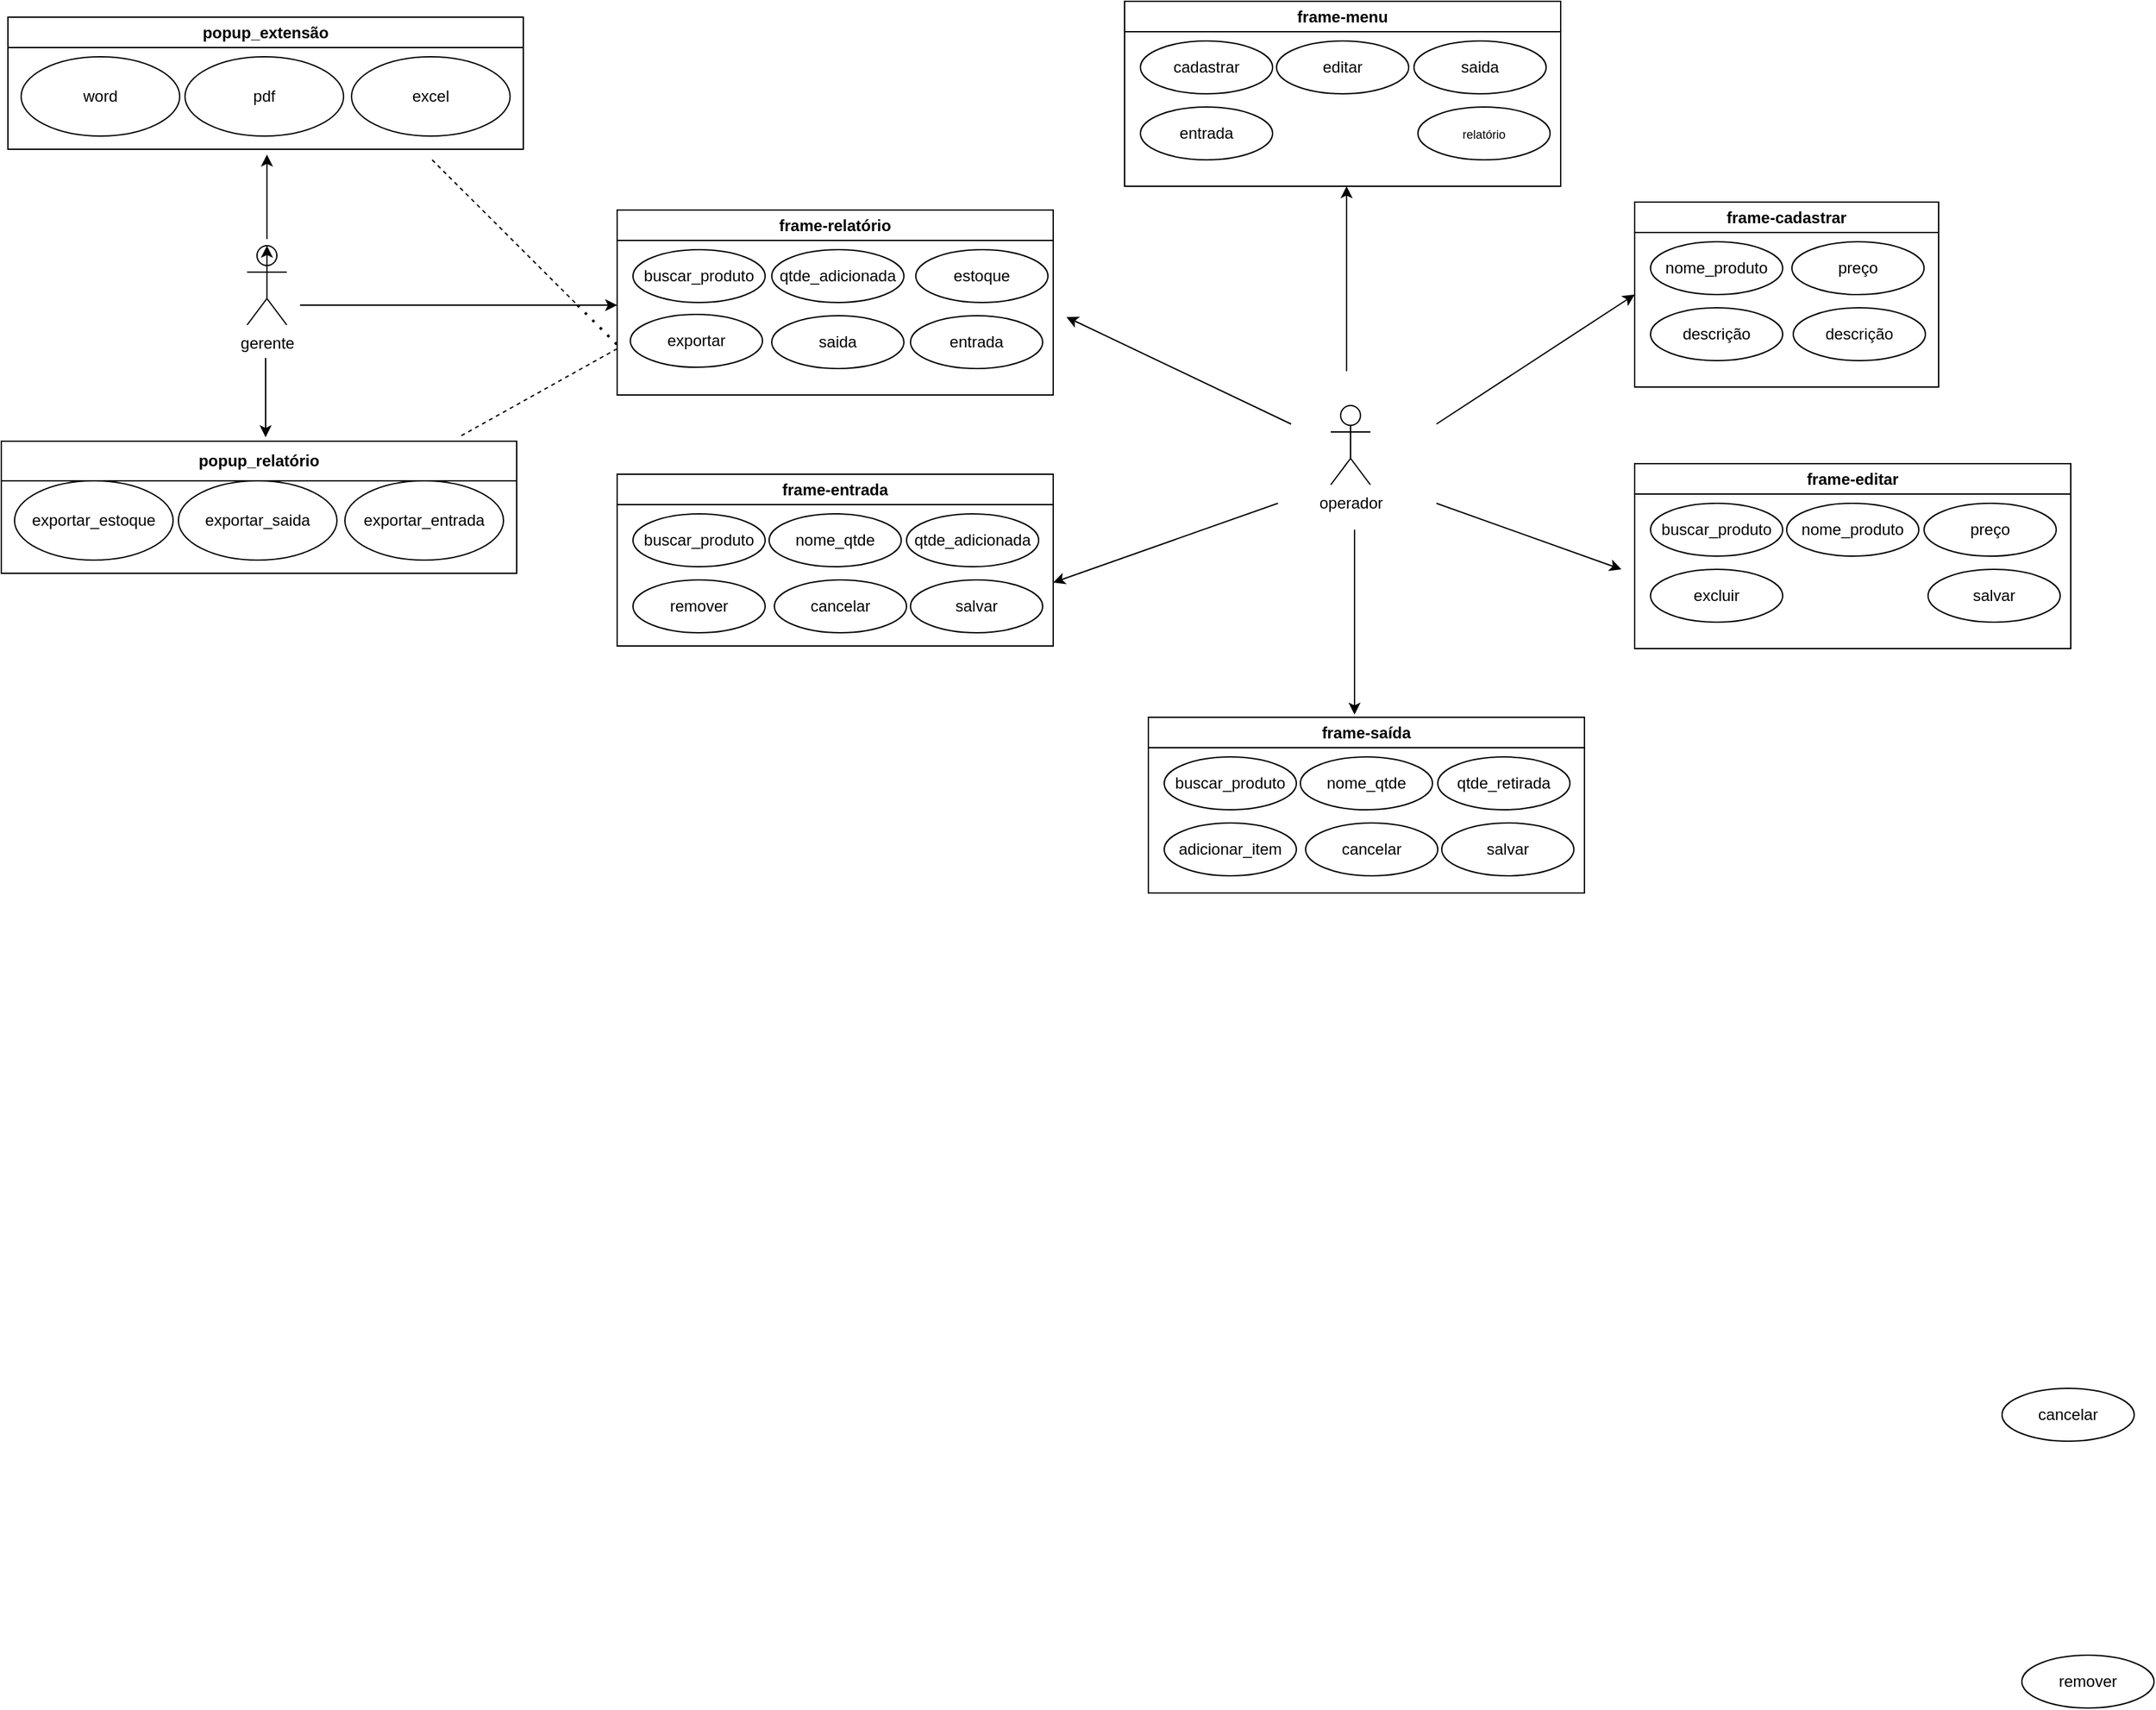 <mxfile version="26.1.0">
  <diagram name="Página-1" id="T4e4g9m8i8iFJJo9pGJq">
    <mxGraphModel grid="1" page="1" gridSize="10" guides="1" tooltips="1" connect="1" arrows="1" fold="1" pageScale="1" pageWidth="827" pageHeight="1169" math="0" shadow="0">
      <root>
        <mxCell id="0" />
        <mxCell id="1" parent="0" />
        <mxCell id="GfalJY4SrxX2dsvof_y2-1" value="operador" style="shape=umlActor;verticalLabelPosition=bottom;verticalAlign=top;html=1;" vertex="1" parent="1">
          <mxGeometry x="240" y="-114" width="30" height="60" as="geometry" />
        </mxCell>
        <mxCell id="D8g5hji1Ad1IWfNyWGyx-1" value="&lt;font style=&quot;vertical-align: inherit;&quot;&gt;&lt;font style=&quot;vertical-align: inherit;&quot;&gt;frame-cadastrar&lt;/font&gt;&lt;/font&gt;" style="swimlane;whiteSpace=wrap;html=1;" vertex="1" parent="1">
          <mxGeometry x="470" y="-268" width="230" height="140" as="geometry" />
        </mxCell>
        <mxCell id="GfalJY4SrxX2dsvof_y2-7" value="nome_produto" style="ellipse;whiteSpace=wrap;html=1;" vertex="1" parent="D8g5hji1Ad1IWfNyWGyx-1">
          <mxGeometry x="12" y="30" width="100" height="40" as="geometry" />
        </mxCell>
        <mxCell id="GfalJY4SrxX2dsvof_y2-8" value="&lt;font style=&quot;font-size: 12px;&quot;&gt;preço&lt;/font&gt;" style="ellipse;whiteSpace=wrap;html=1;" vertex="1" parent="D8g5hji1Ad1IWfNyWGyx-1">
          <mxGeometry x="119" y="30" width="100" height="40" as="geometry" />
        </mxCell>
        <mxCell id="GfalJY4SrxX2dsvof_y2-10" value="descrição" style="ellipse;whiteSpace=wrap;html=1;" vertex="1" parent="D8g5hji1Ad1IWfNyWGyx-1">
          <mxGeometry x="12" y="80" width="100" height="40" as="geometry" />
        </mxCell>
        <mxCell id="D8g5hji1Ad1IWfNyWGyx-32" value="descrição" style="ellipse;whiteSpace=wrap;html=1;" vertex="1" parent="D8g5hji1Ad1IWfNyWGyx-1">
          <mxGeometry x="120" y="80" width="100" height="40" as="geometry" />
        </mxCell>
        <mxCell id="D8g5hji1Ad1IWfNyWGyx-20" value="&lt;font style=&quot;vertical-align: inherit;&quot;&gt;&lt;font style=&quot;vertical-align: inherit;&quot;&gt;&lt;font style=&quot;vertical-align: inherit;&quot;&gt;&lt;font style=&quot;vertical-align: inherit;&quot;&gt;&lt;font style=&quot;vertical-align: inherit;&quot;&gt;&lt;font style=&quot;vertical-align: inherit;&quot;&gt;popup_extensão&lt;/font&gt;&lt;/font&gt;&lt;/font&gt;&lt;/font&gt;&lt;/font&gt;&lt;/font&gt;" style="swimlane;whiteSpace=wrap;html=1;" vertex="1" parent="1">
          <mxGeometry x="-761" y="-408" width="390" height="100" as="geometry" />
        </mxCell>
        <mxCell id="D8g5hji1Ad1IWfNyWGyx-21" value="&lt;font style=&quot;vertical-align: inherit;&quot;&gt;&lt;font style=&quot;vertical-align: inherit;&quot;&gt;&lt;font style=&quot;vertical-align: inherit;&quot;&gt;&lt;font style=&quot;vertical-align: inherit;&quot;&gt;&lt;font style=&quot;vertical-align: inherit;&quot;&gt;&lt;font style=&quot;vertical-align: inherit;&quot;&gt;word&lt;/font&gt;&lt;/font&gt;&lt;/font&gt;&lt;/font&gt;&lt;/font&gt;&lt;/font&gt;" style="ellipse;whiteSpace=wrap;html=1;" vertex="1" parent="D8g5hji1Ad1IWfNyWGyx-20">
          <mxGeometry x="10" y="30" width="120" height="60" as="geometry" />
        </mxCell>
        <mxCell id="D8g5hji1Ad1IWfNyWGyx-22" value="&lt;div&gt;&lt;font style=&quot;vertical-align: inherit;&quot;&gt;&lt;font style=&quot;vertical-align: inherit;&quot;&gt;&lt;font style=&quot;vertical-align: inherit;&quot;&gt;&lt;font style=&quot;vertical-align: inherit;&quot;&gt;pdf&lt;/font&gt;&lt;/font&gt;&lt;/font&gt;&lt;/font&gt;&lt;/div&gt;" style="ellipse;whiteSpace=wrap;html=1;" vertex="1" parent="D8g5hji1Ad1IWfNyWGyx-20">
          <mxGeometry x="134" y="30" width="120" height="60" as="geometry" />
        </mxCell>
        <mxCell id="D8g5hji1Ad1IWfNyWGyx-23" value="&lt;div&gt;&lt;font style=&quot;vertical-align: inherit;&quot;&gt;&lt;font style=&quot;vertical-align: inherit;&quot;&gt;&lt;font style=&quot;vertical-align: inherit;&quot;&gt;&lt;font style=&quot;vertical-align: inherit;&quot;&gt;excel&lt;/font&gt;&lt;/font&gt;&lt;/font&gt;&lt;/font&gt;&lt;/div&gt;" style="ellipse;whiteSpace=wrap;html=1;" vertex="1" parent="D8g5hji1Ad1IWfNyWGyx-20">
          <mxGeometry x="260" y="30" width="120" height="60" as="geometry" />
        </mxCell>
        <mxCell id="D8g5hji1Ad1IWfNyWGyx-26" value="&lt;font style=&quot;vertical-align: inherit;&quot;&gt;&lt;font style=&quot;vertical-align: inherit;&quot;&gt;frame-editar&lt;/font&gt;&lt;/font&gt;" style="swimlane;whiteSpace=wrap;html=1;" vertex="1" parent="1">
          <mxGeometry x="470" y="-70" width="330" height="140" as="geometry" />
        </mxCell>
        <mxCell id="D8g5hji1Ad1IWfNyWGyx-27" value="buscar_produto" style="ellipse;whiteSpace=wrap;html=1;" vertex="1" parent="D8g5hji1Ad1IWfNyWGyx-26">
          <mxGeometry x="12" y="30" width="100" height="40" as="geometry" />
        </mxCell>
        <mxCell id="D8g5hji1Ad1IWfNyWGyx-28" value="&lt;font style=&quot;font-size: 12px;&quot;&gt;nome_produto&lt;/font&gt;" style="ellipse;whiteSpace=wrap;html=1;" vertex="1" parent="D8g5hji1Ad1IWfNyWGyx-26">
          <mxGeometry x="115" y="30" width="100" height="40" as="geometry" />
        </mxCell>
        <mxCell id="D8g5hji1Ad1IWfNyWGyx-29" value="preço" style="ellipse;whiteSpace=wrap;html=1;" vertex="1" parent="D8g5hji1Ad1IWfNyWGyx-26">
          <mxGeometry x="219" y="30" width="100" height="40" as="geometry" />
        </mxCell>
        <mxCell id="D8g5hji1Ad1IWfNyWGyx-30" value="excluir" style="ellipse;whiteSpace=wrap;html=1;" vertex="1" parent="D8g5hji1Ad1IWfNyWGyx-26">
          <mxGeometry x="12" y="80" width="100" height="40" as="geometry" />
        </mxCell>
        <mxCell id="D8g5hji1Ad1IWfNyWGyx-31" value="&lt;font style=&quot;&quot;&gt;&lt;font style=&quot;vertical-align: inherit;&quot;&gt;&lt;font style=&quot;vertical-align: inherit; font-size: 12px;&quot;&gt;salvar&lt;/font&gt;&lt;/font&gt;&lt;/font&gt;" style="ellipse;whiteSpace=wrap;html=1;" vertex="1" parent="D8g5hji1Ad1IWfNyWGyx-26">
          <mxGeometry x="222" y="80" width="100" height="40" as="geometry" />
        </mxCell>
        <mxCell id="D8g5hji1Ad1IWfNyWGyx-33" value="&lt;font style=&quot;vertical-align: inherit;&quot;&gt;&lt;font style=&quot;vertical-align: inherit;&quot;&gt;frame-menu&lt;/font&gt;&lt;/font&gt;" style="swimlane;whiteSpace=wrap;html=1;" vertex="1" parent="1">
          <mxGeometry x="84" y="-420" width="330" height="140" as="geometry" />
        </mxCell>
        <mxCell id="D8g5hji1Ad1IWfNyWGyx-34" value="cadastrar" style="ellipse;whiteSpace=wrap;html=1;" vertex="1" parent="D8g5hji1Ad1IWfNyWGyx-33">
          <mxGeometry x="12" y="30" width="100" height="40" as="geometry" />
        </mxCell>
        <mxCell id="D8g5hji1Ad1IWfNyWGyx-35" value="&lt;font style=&quot;font-size: 12px;&quot;&gt;editar&lt;/font&gt;" style="ellipse;whiteSpace=wrap;html=1;" vertex="1" parent="D8g5hji1Ad1IWfNyWGyx-33">
          <mxGeometry x="115" y="30" width="100" height="40" as="geometry" />
        </mxCell>
        <mxCell id="D8g5hji1Ad1IWfNyWGyx-36" value="saida" style="ellipse;whiteSpace=wrap;html=1;" vertex="1" parent="D8g5hji1Ad1IWfNyWGyx-33">
          <mxGeometry x="219" y="30" width="100" height="40" as="geometry" />
        </mxCell>
        <mxCell id="D8g5hji1Ad1IWfNyWGyx-37" value="entrada" style="ellipse;whiteSpace=wrap;html=1;" vertex="1" parent="D8g5hji1Ad1IWfNyWGyx-33">
          <mxGeometry x="12" y="80" width="100" height="40" as="geometry" />
        </mxCell>
        <mxCell id="D8g5hji1Ad1IWfNyWGyx-38" value="&lt;font style=&quot;font-size: 9px;&quot;&gt;&lt;font style=&quot;vertical-align: inherit;&quot;&gt;&lt;font style=&quot;vertical-align: inherit;&quot;&gt;relatório&lt;/font&gt;&lt;/font&gt;&lt;/font&gt;" style="ellipse;whiteSpace=wrap;html=1;" vertex="1" parent="D8g5hji1Ad1IWfNyWGyx-33">
          <mxGeometry x="222" y="80" width="100" height="40" as="geometry" />
        </mxCell>
        <mxCell id="D8g5hji1Ad1IWfNyWGyx-39" value="&lt;font style=&quot;&quot;&gt;&lt;font style=&quot;vertical-align: inherit;&quot;&gt;&lt;font style=&quot;vertical-align: inherit; font-size: 12px;&quot;&gt;cancelar&lt;/font&gt;&lt;/font&gt;&lt;/font&gt;" style="ellipse;whiteSpace=wrap;html=1;" vertex="1" parent="1">
          <mxGeometry x="748" y="630" width="100" height="40" as="geometry" />
        </mxCell>
        <mxCell id="D8g5hji1Ad1IWfNyWGyx-40" value="&lt;font style=&quot;vertical-align: inherit;&quot;&gt;&lt;font style=&quot;vertical-align: inherit;&quot;&gt;frame-saída&lt;/font&gt;&lt;/font&gt;" style="swimlane;whiteSpace=wrap;html=1;" vertex="1" parent="1">
          <mxGeometry x="102" y="122" width="330" height="133" as="geometry" />
        </mxCell>
        <mxCell id="D8g5hji1Ad1IWfNyWGyx-41" value="buscar_produto" style="ellipse;whiteSpace=wrap;html=1;" vertex="1" parent="D8g5hji1Ad1IWfNyWGyx-40">
          <mxGeometry x="12" y="30" width="100" height="40" as="geometry" />
        </mxCell>
        <mxCell id="D8g5hji1Ad1IWfNyWGyx-42" value="&lt;font style=&quot;font-size: 12px;&quot;&gt;nome_qtde&lt;/font&gt;" style="ellipse;whiteSpace=wrap;html=1;" vertex="1" parent="D8g5hji1Ad1IWfNyWGyx-40">
          <mxGeometry x="115" y="30" width="100" height="40" as="geometry" />
        </mxCell>
        <mxCell id="D8g5hji1Ad1IWfNyWGyx-43" value="qtde_retirada" style="ellipse;whiteSpace=wrap;html=1;" vertex="1" parent="D8g5hji1Ad1IWfNyWGyx-40">
          <mxGeometry x="219" y="30" width="100" height="40" as="geometry" />
        </mxCell>
        <mxCell id="D8g5hji1Ad1IWfNyWGyx-44" value="adicionar_item" style="ellipse;whiteSpace=wrap;html=1;" vertex="1" parent="D8g5hji1Ad1IWfNyWGyx-40">
          <mxGeometry x="12" y="80" width="100" height="40" as="geometry" />
        </mxCell>
        <mxCell id="D8g5hji1Ad1IWfNyWGyx-45" value="&lt;font style=&quot;&quot;&gt;&lt;font style=&quot;vertical-align: inherit;&quot;&gt;&lt;font style=&quot;vertical-align: inherit; font-size: 12px;&quot;&gt;salvar&lt;/font&gt;&lt;/font&gt;&lt;/font&gt;" style="ellipse;whiteSpace=wrap;html=1;" vertex="1" parent="D8g5hji1Ad1IWfNyWGyx-40">
          <mxGeometry x="222" y="80" width="100" height="40" as="geometry" />
        </mxCell>
        <mxCell id="D8g5hji1Ad1IWfNyWGyx-46" value="&lt;font style=&quot;&quot;&gt;&lt;font style=&quot;vertical-align: inherit;&quot;&gt;&lt;font style=&quot;vertical-align: inherit; font-size: 12px;&quot;&gt;cancelar&lt;/font&gt;&lt;/font&gt;&lt;/font&gt;" style="ellipse;whiteSpace=wrap;html=1;" vertex="1" parent="D8g5hji1Ad1IWfNyWGyx-40">
          <mxGeometry x="119" y="80" width="100" height="40" as="geometry" />
        </mxCell>
        <mxCell id="D8g5hji1Ad1IWfNyWGyx-47" value="&lt;font style=&quot;&quot;&gt;&lt;font style=&quot;vertical-align: inherit;&quot;&gt;&lt;font style=&quot;vertical-align: inherit; font-size: 12px;&quot;&gt;remover&lt;/font&gt;&lt;/font&gt;&lt;/font&gt;" style="ellipse;whiteSpace=wrap;html=1;" vertex="1" parent="1">
          <mxGeometry x="763" y="832" width="100" height="40" as="geometry" />
        </mxCell>
        <mxCell id="D8g5hji1Ad1IWfNyWGyx-48" value="&lt;font style=&quot;vertical-align: inherit;&quot;&gt;&lt;font style=&quot;vertical-align: inherit;&quot;&gt;frame-entrada&lt;/font&gt;&lt;/font&gt;" style="swimlane;whiteSpace=wrap;html=1;" vertex="1" parent="1">
          <mxGeometry x="-300" y="-62" width="330" height="130" as="geometry" />
        </mxCell>
        <mxCell id="D8g5hji1Ad1IWfNyWGyx-49" value="buscar_produto" style="ellipse;whiteSpace=wrap;html=1;" vertex="1" parent="D8g5hji1Ad1IWfNyWGyx-48">
          <mxGeometry x="12" y="30" width="100" height="40" as="geometry" />
        </mxCell>
        <mxCell id="D8g5hji1Ad1IWfNyWGyx-50" value="&lt;font style=&quot;font-size: 12px;&quot;&gt;nome_qtde&lt;/font&gt;" style="ellipse;whiteSpace=wrap;html=1;" vertex="1" parent="D8g5hji1Ad1IWfNyWGyx-48">
          <mxGeometry x="115" y="30" width="100" height="40" as="geometry" />
        </mxCell>
        <mxCell id="D8g5hji1Ad1IWfNyWGyx-51" value="qtde_adicionada" style="ellipse;whiteSpace=wrap;html=1;" vertex="1" parent="D8g5hji1Ad1IWfNyWGyx-48">
          <mxGeometry x="219" y="30" width="100" height="40" as="geometry" />
        </mxCell>
        <mxCell id="D8g5hji1Ad1IWfNyWGyx-53" value="&lt;font style=&quot;&quot;&gt;&lt;font style=&quot;vertical-align: inherit;&quot;&gt;&lt;font style=&quot;vertical-align: inherit; font-size: 12px;&quot;&gt;salvar&lt;/font&gt;&lt;/font&gt;&lt;/font&gt;" style="ellipse;whiteSpace=wrap;html=1;" vertex="1" parent="D8g5hji1Ad1IWfNyWGyx-48">
          <mxGeometry x="222" y="80" width="100" height="40" as="geometry" />
        </mxCell>
        <mxCell id="D8g5hji1Ad1IWfNyWGyx-54" value="&lt;font style=&quot;&quot;&gt;&lt;font style=&quot;vertical-align: inherit;&quot;&gt;&lt;font style=&quot;vertical-align: inherit; font-size: 12px;&quot;&gt;cancelar&lt;/font&gt;&lt;/font&gt;&lt;/font&gt;" style="ellipse;whiteSpace=wrap;html=1;" vertex="1" parent="D8g5hji1Ad1IWfNyWGyx-48">
          <mxGeometry x="119" y="80" width="100" height="40" as="geometry" />
        </mxCell>
        <mxCell id="D8g5hji1Ad1IWfNyWGyx-55" value="&lt;font style=&quot;&quot;&gt;&lt;font style=&quot;vertical-align: inherit;&quot;&gt;&lt;font style=&quot;vertical-align: inherit; font-size: 12px;&quot;&gt;remover&lt;/font&gt;&lt;/font&gt;&lt;/font&gt;" style="ellipse;whiteSpace=wrap;html=1;" vertex="1" parent="D8g5hji1Ad1IWfNyWGyx-48">
          <mxGeometry x="12" y="80" width="100" height="40" as="geometry" />
        </mxCell>
        <mxCell id="D8g5hji1Ad1IWfNyWGyx-56" value="&lt;font style=&quot;vertical-align: inherit;&quot;&gt;&lt;font style=&quot;vertical-align: inherit;&quot;&gt;frame-relatório&lt;/font&gt;&lt;/font&gt;" style="swimlane;whiteSpace=wrap;html=1;" vertex="1" parent="1">
          <mxGeometry x="-300" y="-262" width="330" height="140" as="geometry" />
        </mxCell>
        <mxCell id="D8g5hji1Ad1IWfNyWGyx-57" value="buscar_produto" style="ellipse;whiteSpace=wrap;html=1;" vertex="1" parent="D8g5hji1Ad1IWfNyWGyx-56">
          <mxGeometry x="12" y="30" width="100" height="40" as="geometry" />
        </mxCell>
        <mxCell id="D8g5hji1Ad1IWfNyWGyx-58" value="&lt;font style=&quot;font-size: 12px;&quot;&gt;exportar&lt;/font&gt;" style="ellipse;whiteSpace=wrap;html=1;" vertex="1" parent="D8g5hji1Ad1IWfNyWGyx-56">
          <mxGeometry x="10" y="79" width="100" height="40" as="geometry" />
        </mxCell>
        <mxCell id="D8g5hji1Ad1IWfNyWGyx-59" value="qtde_adicionada" style="ellipse;whiteSpace=wrap;html=1;" vertex="1" parent="D8g5hji1Ad1IWfNyWGyx-56">
          <mxGeometry x="117" y="30" width="100" height="40" as="geometry" />
        </mxCell>
        <mxCell id="D8g5hji1Ad1IWfNyWGyx-60" value="entrada" style="ellipse;whiteSpace=wrap;html=1;" vertex="1" parent="D8g5hji1Ad1IWfNyWGyx-56">
          <mxGeometry x="222" y="80" width="100" height="40" as="geometry" />
        </mxCell>
        <mxCell id="D8g5hji1Ad1IWfNyWGyx-62" value="&lt;font style=&quot;&quot;&gt;&lt;font style=&quot;vertical-align: inherit;&quot;&gt;&lt;font style=&quot;vertical-align: inherit; font-size: 12px;&quot;&gt;estoque&lt;/font&gt;&lt;/font&gt;&lt;/font&gt;" style="ellipse;whiteSpace=wrap;html=1;" vertex="1" parent="D8g5hji1Ad1IWfNyWGyx-56">
          <mxGeometry x="226" y="30" width="100" height="40" as="geometry" />
        </mxCell>
        <mxCell id="D8g5hji1Ad1IWfNyWGyx-87" value="&lt;font style=&quot;&quot;&gt;&lt;font style=&quot;vertical-align: inherit;&quot;&gt;&lt;font style=&quot;vertical-align: inherit; font-size: 12px;&quot;&gt;saida&lt;/font&gt;&lt;/font&gt;&lt;/font&gt;" style="ellipse;whiteSpace=wrap;html=1;" vertex="1" parent="D8g5hji1Ad1IWfNyWGyx-56">
          <mxGeometry x="117" y="80" width="100" height="40" as="geometry" />
        </mxCell>
        <mxCell id="D8g5hji1Ad1IWfNyWGyx-81" value="&lt;font style=&quot;vertical-align: inherit;&quot;&gt;&lt;font style=&quot;vertical-align: inherit;&quot;&gt;&lt;font style=&quot;vertical-align: inherit;&quot;&gt;&lt;font style=&quot;vertical-align: inherit;&quot;&gt;popup_relatório&lt;/font&gt;&lt;/font&gt;&lt;/font&gt;&lt;/font&gt;" style="swimlane;whiteSpace=wrap;html=1;startSize=30;" vertex="1" parent="1">
          <mxGeometry x="-766" y="-87" width="390" height="100" as="geometry" />
        </mxCell>
        <mxCell id="D8g5hji1Ad1IWfNyWGyx-82" value="&lt;font style=&quot;vertical-align: inherit;&quot;&gt;&lt;font style=&quot;vertical-align: inherit;&quot;&gt;&lt;font style=&quot;vertical-align: inherit;&quot;&gt;&lt;font style=&quot;vertical-align: inherit;&quot;&gt;exportar_estoque&lt;/font&gt;&lt;/font&gt;&lt;/font&gt;&lt;/font&gt;" style="ellipse;whiteSpace=wrap;html=1;" vertex="1" parent="D8g5hji1Ad1IWfNyWGyx-81">
          <mxGeometry x="10" y="30" width="120" height="60" as="geometry" />
        </mxCell>
        <mxCell id="D8g5hji1Ad1IWfNyWGyx-83" value="&lt;div&gt;&lt;font style=&quot;vertical-align: inherit;&quot;&gt;&lt;font style=&quot;vertical-align: inherit;&quot;&gt;exportar_saida&lt;/font&gt;&lt;/font&gt;&lt;/div&gt;" style="ellipse;whiteSpace=wrap;html=1;" vertex="1" parent="D8g5hji1Ad1IWfNyWGyx-81">
          <mxGeometry x="134" y="30" width="120" height="60" as="geometry" />
        </mxCell>
        <mxCell id="D8g5hji1Ad1IWfNyWGyx-84" value="&lt;div&gt;&lt;font style=&quot;vertical-align: inherit;&quot;&gt;&lt;font style=&quot;vertical-align: inherit;&quot;&gt;exportar_entrada&lt;/font&gt;&lt;/font&gt;&lt;/div&gt;" style="ellipse;whiteSpace=wrap;html=1;" vertex="1" parent="D8g5hji1Ad1IWfNyWGyx-81">
          <mxGeometry x="260" y="30" width="120" height="60" as="geometry" />
        </mxCell>
        <mxCell id="D8g5hji1Ad1IWfNyWGyx-91" value="" style="endArrow=none;dashed=1;html=1;rounded=0;" edge="1" parent="1">
          <mxGeometry width="50" height="50" relative="1" as="geometry">
            <mxPoint x="-440" y="-300" as="sourcePoint" />
            <mxPoint x="-330" y="-190" as="targetPoint" />
          </mxGeometry>
        </mxCell>
        <mxCell id="D8g5hji1Ad1IWfNyWGyx-92" value="" style="endArrow=none;dashed=1;html=1;rounded=0;exitX=0;exitY=0.75;exitDx=0;exitDy=0;" edge="1" parent="1" source="D8g5hji1Ad1IWfNyWGyx-56">
          <mxGeometry width="50" height="50" relative="1" as="geometry">
            <mxPoint x="-350" y="-140" as="sourcePoint" />
            <mxPoint x="-420" y="-90" as="targetPoint" />
          </mxGeometry>
        </mxCell>
        <mxCell id="D8g5hji1Ad1IWfNyWGyx-94" value="" style="endArrow=classic;html=1;rounded=0;" edge="1" parent="1">
          <mxGeometry width="50" height="50" relative="1" as="geometry">
            <mxPoint x="210" y="-100" as="sourcePoint" />
            <mxPoint x="40" y="-181" as="targetPoint" />
          </mxGeometry>
        </mxCell>
        <mxCell id="D8g5hji1Ad1IWfNyWGyx-95" value="" style="endArrow=classic;html=1;rounded=0;entryX=0.5;entryY=1;entryDx=0;entryDy=0;" edge="1" parent="1">
          <mxGeometry width="50" height="50" relative="1" as="geometry">
            <mxPoint x="252" y="-140" as="sourcePoint" />
            <mxPoint x="252" y="-280" as="targetPoint" />
          </mxGeometry>
        </mxCell>
        <mxCell id="D8g5hji1Ad1IWfNyWGyx-96" value="" style="endArrow=classic;html=1;rounded=0;" edge="1" parent="1">
          <mxGeometry width="50" height="50" relative="1" as="geometry">
            <mxPoint x="258" y="-20" as="sourcePoint" />
            <mxPoint x="258" y="120" as="targetPoint" />
          </mxGeometry>
        </mxCell>
        <mxCell id="D8g5hji1Ad1IWfNyWGyx-97" value="" style="endArrow=classic;html=1;rounded=0;" edge="1" parent="1">
          <mxGeometry width="50" height="50" relative="1" as="geometry">
            <mxPoint x="200" y="-40" as="sourcePoint" />
            <mxPoint x="30" y="20" as="targetPoint" />
          </mxGeometry>
        </mxCell>
        <mxCell id="D8g5hji1Ad1IWfNyWGyx-98" value="" style="endArrow=classic;html=1;rounded=0;" edge="1" parent="1">
          <mxGeometry width="50" height="50" relative="1" as="geometry">
            <mxPoint x="320" y="-40" as="sourcePoint" />
            <mxPoint x="460" y="10" as="targetPoint" />
          </mxGeometry>
        </mxCell>
        <mxCell id="D8g5hji1Ad1IWfNyWGyx-99" value="" style="endArrow=classic;html=1;rounded=0;entryX=0;entryY=0.5;entryDx=0;entryDy=0;" edge="1" parent="1" target="D8g5hji1Ad1IWfNyWGyx-1">
          <mxGeometry width="50" height="50" relative="1" as="geometry">
            <mxPoint x="320" y="-100" as="sourcePoint" />
            <mxPoint x="470" y="-180" as="targetPoint" />
          </mxGeometry>
        </mxCell>
        <mxCell id="D8g5hji1Ad1IWfNyWGyx-100" value="gerente" style="shape=umlActor;verticalLabelPosition=bottom;verticalAlign=top;html=1;" vertex="1" parent="1">
          <mxGeometry x="-580" y="-235" width="30" height="60" as="geometry" />
        </mxCell>
        <mxCell id="D8g5hji1Ad1IWfNyWGyx-102" style="edgeStyle=orthogonalEdgeStyle;rounded=0;orthogonalLoop=1;jettySize=auto;html=1;exitX=0.5;exitY=0.5;exitDx=0;exitDy=0;exitPerimeter=0;entryX=0.5;entryY=0;entryDx=0;entryDy=0;entryPerimeter=0;" edge="1" parent="1" source="D8g5hji1Ad1IWfNyWGyx-100" target="D8g5hji1Ad1IWfNyWGyx-100">
          <mxGeometry relative="1" as="geometry" />
        </mxCell>
        <mxCell id="D8g5hji1Ad1IWfNyWGyx-104" value="" style="endArrow=classic;html=1;rounded=0;" edge="1" parent="1">
          <mxGeometry width="50" height="50" relative="1" as="geometry">
            <mxPoint x="-565" y="-240" as="sourcePoint" />
            <mxPoint x="-565" y="-304" as="targetPoint" />
          </mxGeometry>
        </mxCell>
        <mxCell id="D8g5hji1Ad1IWfNyWGyx-105" value="" style="endArrow=classic;html=1;rounded=0;" edge="1" parent="1">
          <mxGeometry width="50" height="50" relative="1" as="geometry">
            <mxPoint x="-566" y="-150" as="sourcePoint" />
            <mxPoint x="-566" y="-90" as="targetPoint" />
          </mxGeometry>
        </mxCell>
        <mxCell id="D8g5hji1Ad1IWfNyWGyx-106" value="" style="endArrow=classic;html=1;rounded=0;" edge="1" parent="1">
          <mxGeometry width="50" height="50" relative="1" as="geometry">
            <mxPoint x="-540" y="-190" as="sourcePoint" />
            <mxPoint x="-300" y="-190" as="targetPoint" />
          </mxGeometry>
        </mxCell>
        <mxCell id="D8g5hji1Ad1IWfNyWGyx-108" value="" style="endArrow=none;dashed=1;html=1;dashPattern=1 3;strokeWidth=2;rounded=0;" edge="1" parent="1">
          <mxGeometry width="50" height="50" relative="1" as="geometry">
            <mxPoint x="-330" y="-190" as="sourcePoint" />
            <mxPoint x="-300" y="-160" as="targetPoint" />
          </mxGeometry>
        </mxCell>
      </root>
    </mxGraphModel>
  </diagram>
</mxfile>
